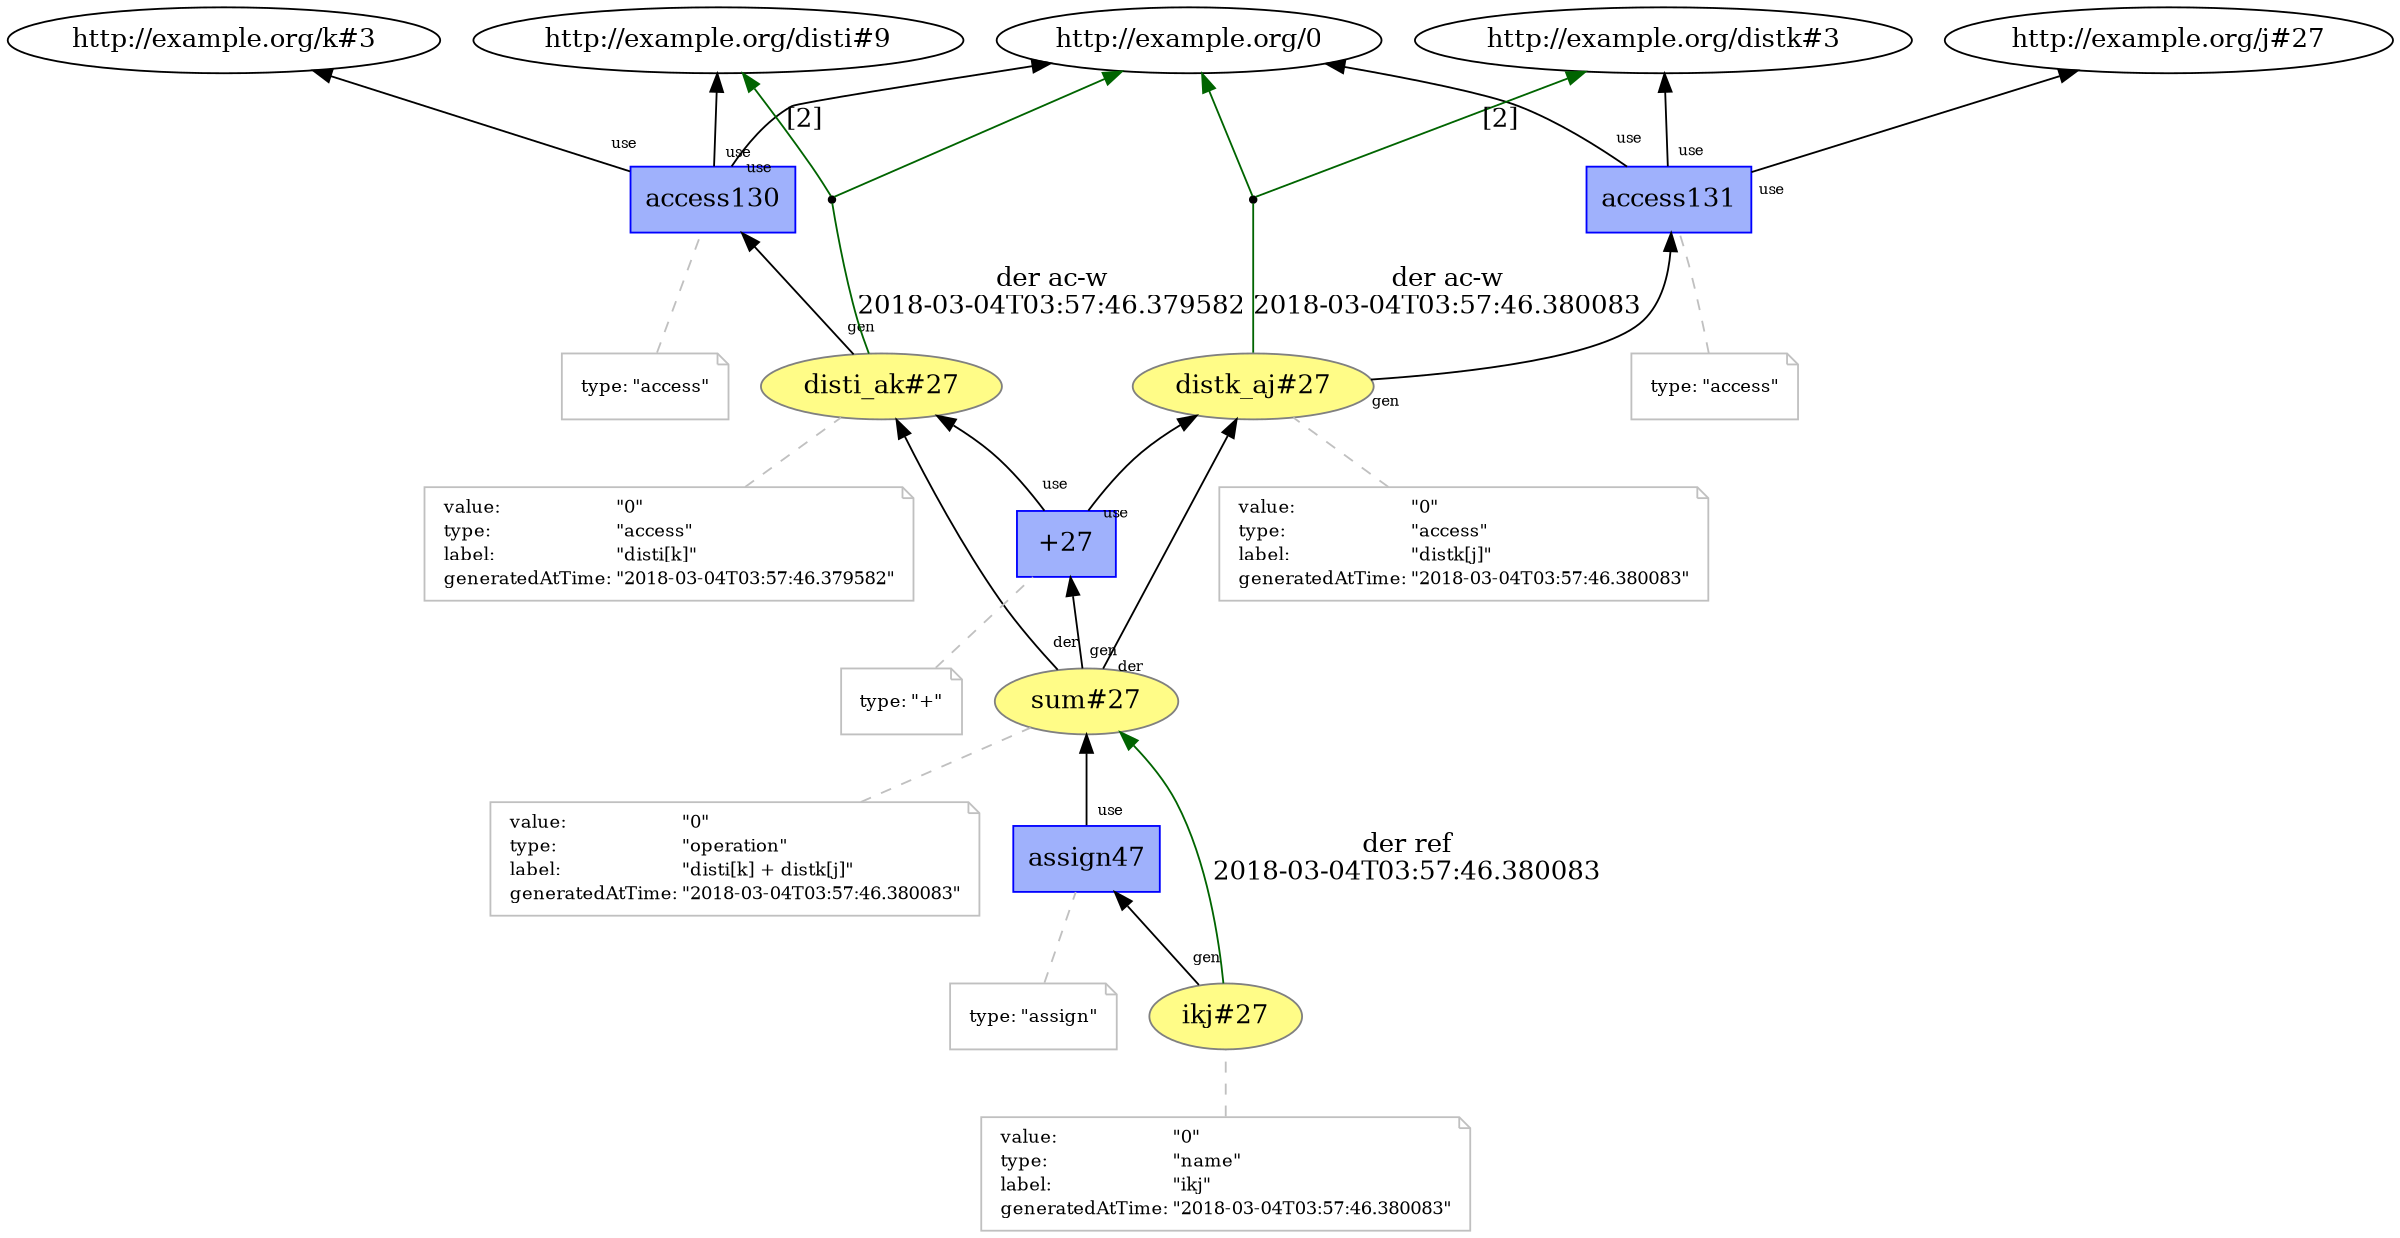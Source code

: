 digraph "PROV" { size="16,12"; rankdir="BT";
"http://example.org/disti_ak#27" [fillcolor="#FFFC87",color="#808080",style="filled",label="disti_ak#27",URL="http://example.org/disti_ak#27"]
"-attrs0" [color="gray",shape="note",fontsize="10",fontcolor="black",label=<<TABLE cellpadding="0" border="0">
	<TR>
	    <TD align="left">value:</TD>
	    <TD align="left">&quot;0&quot;</TD>
	</TR>
	<TR>
	    <TD align="left">type:</TD>
	    <TD align="left">&quot;access&quot;</TD>
	</TR>
	<TR>
	    <TD align="left">label:</TD>
	    <TD align="left">&quot;disti[k]&quot;</TD>
	</TR>
	<TR>
	    <TD align="left">generatedAtTime:</TD>
	    <TD align="left">&quot;2018-03-04T03:57:46.379582&quot;</TD>
	</TR>
</TABLE>>]
"-attrs0" -> "http://example.org/disti_ak#27" [color="gray",style="dashed",arrowhead="none"]
"http://example.org/access130" [fillcolor="#9FB1FC",color="#0000FF",shape="polygon",sides="4",style="filled",label="access130",URL="http://example.org/access130"]
"-attrs1" [color="gray",shape="note",fontsize="10",fontcolor="black",label=<<TABLE cellpadding="0" border="0">
	<TR>
	    <TD align="left">type:</TD>
	    <TD align="left">&quot;access&quot;</TD>
	</TR>
</TABLE>>]
"-attrs1" -> "http://example.org/access130" [color="gray",style="dashed",arrowhead="none"]
"http://example.org/access130" -> "http://example.org/0" [labelfontsize="8",labeldistance="1.5",labelangle="60.0",rotation="20",taillabel="use"]
"bn0" [shape="point",label=""]
"http://example.org/disti_ak#27" -> "bn0" [arrowhead="none",color="darkgreen",label="der ac-w
2018-03-04T03:57:46.379582"]
"bn0" -> "http://example.org/disti#9" [labelfontsize="8",labeldistance="1.5",color="darkgreen",labelangle="60.0",rotation="20",label="[2]"]
"bn0" -> "http://example.org/0" [color="darkgreen"]
"http://example.org/disti_ak#27" -> "http://example.org/access130" [labelfontsize="8",labeldistance="1.5",labelangle="60.0",rotation="20",taillabel="gen"]
"http://example.org/access130" -> "http://example.org/disti#9" [labelfontsize="8",labeldistance="1.5",labelangle="60.0",rotation="20",taillabel="use"]
"http://example.org/access130" -> "http://example.org/k#3" [labelfontsize="8",labeldistance="1.5",labelangle="60.0",rotation="20",taillabel="use"]
"http://example.org/distk_aj#27" [fillcolor="#FFFC87",color="#808080",style="filled",label="distk_aj#27",URL="http://example.org/distk_aj#27"]
"-attrs2" [color="gray",shape="note",fontsize="10",fontcolor="black",label=<<TABLE cellpadding="0" border="0">
	<TR>
	    <TD align="left">value:</TD>
	    <TD align="left">&quot;0&quot;</TD>
	</TR>
	<TR>
	    <TD align="left">type:</TD>
	    <TD align="left">&quot;access&quot;</TD>
	</TR>
	<TR>
	    <TD align="left">label:</TD>
	    <TD align="left">&quot;distk[j]&quot;</TD>
	</TR>
	<TR>
	    <TD align="left">generatedAtTime:</TD>
	    <TD align="left">&quot;2018-03-04T03:57:46.380083&quot;</TD>
	</TR>
</TABLE>>]
"-attrs2" -> "http://example.org/distk_aj#27" [color="gray",style="dashed",arrowhead="none"]
"http://example.org/access131" [fillcolor="#9FB1FC",color="#0000FF",shape="polygon",sides="4",style="filled",label="access131",URL="http://example.org/access131"]
"-attrs3" [color="gray",shape="note",fontsize="10",fontcolor="black",label=<<TABLE cellpadding="0" border="0">
	<TR>
	    <TD align="left">type:</TD>
	    <TD align="left">&quot;access&quot;</TD>
	</TR>
</TABLE>>]
"-attrs3" -> "http://example.org/access131" [color="gray",style="dashed",arrowhead="none"]
"http://example.org/access131" -> "http://example.org/0" [labelfontsize="8",labeldistance="1.5",labelangle="60.0",rotation="20",taillabel="use"]
"bn1" [shape="point",label=""]
"http://example.org/distk_aj#27" -> "bn1" [arrowhead="none",color="darkgreen",label="der ac-w
2018-03-04T03:57:46.380083"]
"bn1" -> "http://example.org/distk#3" [labelfontsize="8",labeldistance="1.5",color="darkgreen",labelangle="60.0",rotation="20",label="[2]"]
"bn1" -> "http://example.org/0" [color="darkgreen"]
"http://example.org/distk_aj#27" -> "http://example.org/access131" [labelfontsize="8",labeldistance="1.5",labelangle="60.0",rotation="20",taillabel="gen"]
"http://example.org/access131" -> "http://example.org/distk#3" [labelfontsize="8",labeldistance="1.5",labelangle="60.0",rotation="20",taillabel="use"]
"http://example.org/access131" -> "http://example.org/j#27" [labelfontsize="8",labeldistance="1.5",labelangle="60.0",rotation="20",taillabel="use"]
"http://example.org/sum#27" [fillcolor="#FFFC87",color="#808080",style="filled",label="sum#27",URL="http://example.org/sum#27"]
"-attrs4" [color="gray",shape="note",fontsize="10",fontcolor="black",label=<<TABLE cellpadding="0" border="0">
	<TR>
	    <TD align="left">value:</TD>
	    <TD align="left">&quot;0&quot;</TD>
	</TR>
	<TR>
	    <TD align="left">type:</TD>
	    <TD align="left">&quot;operation&quot;</TD>
	</TR>
	<TR>
	    <TD align="left">label:</TD>
	    <TD align="left">&quot;disti[k] + distk[j]&quot;</TD>
	</TR>
	<TR>
	    <TD align="left">generatedAtTime:</TD>
	    <TD align="left">&quot;2018-03-04T03:57:46.380083&quot;</TD>
	</TR>
</TABLE>>]
"-attrs4" -> "http://example.org/sum#27" [color="gray",style="dashed",arrowhead="none"]
"http://example.org/+27" [fillcolor="#9FB1FC",color="#0000FF",shape="polygon",sides="4",style="filled",label="+27",URL="http://example.org/+27"]
"-attrs5" [color="gray",shape="note",fontsize="10",fontcolor="black",label=<<TABLE cellpadding="0" border="0">
	<TR>
	    <TD align="left">type:</TD>
	    <TD align="left">&quot;+&quot;</TD>
	</TR>
</TABLE>>]
"-attrs5" -> "http://example.org/+27" [color="gray",style="dashed",arrowhead="none"]
"http://example.org/+27" -> "http://example.org/disti_ak#27" [labelfontsize="8",labeldistance="1.5",labelangle="60.0",rotation="20",taillabel="use"]
"http://example.org/sum#27" -> "http://example.org/disti_ak#27" [labelfontsize="8",labeldistance="1.5",labelangle="60.0",rotation="20",taillabel="der"]
"http://example.org/+27" -> "http://example.org/distk_aj#27" [labelfontsize="8",labeldistance="1.5",labelangle="60.0",rotation="20",taillabel="use"]
"http://example.org/sum#27" -> "http://example.org/distk_aj#27" [labelfontsize="8",labeldistance="1.5",labelangle="60.0",rotation="20",taillabel="der"]
"http://example.org/sum#27" -> "http://example.org/+27" [labelfontsize="8",labeldistance="1.5",labelangle="60.0",rotation="20",taillabel="gen"]
"http://example.org/ikj#27" [fillcolor="#FFFC87",color="#808080",style="filled",label="ikj#27",URL="http://example.org/ikj#27"]
"-attrs6" [color="gray",shape="note",fontsize="10",fontcolor="black",label=<<TABLE cellpadding="0" border="0">
	<TR>
	    <TD align="left">value:</TD>
	    <TD align="left">&quot;0&quot;</TD>
	</TR>
	<TR>
	    <TD align="left">type:</TD>
	    <TD align="left">&quot;name&quot;</TD>
	</TR>
	<TR>
	    <TD align="left">label:</TD>
	    <TD align="left">&quot;ikj&quot;</TD>
	</TR>
	<TR>
	    <TD align="left">generatedAtTime:</TD>
	    <TD align="left">&quot;2018-03-04T03:57:46.380083&quot;</TD>
	</TR>
</TABLE>>]
"-attrs6" -> "http://example.org/ikj#27" [color="gray",style="dashed",arrowhead="none"]
"http://example.org/assign47" [fillcolor="#9FB1FC",color="#0000FF",shape="polygon",sides="4",style="filled",label="assign47",URL="http://example.org/assign47"]
"-attrs7" [color="gray",shape="note",fontsize="10",fontcolor="black",label=<<TABLE cellpadding="0" border="0">
	<TR>
	    <TD align="left">type:</TD>
	    <TD align="left">&quot;assign&quot;</TD>
	</TR>
</TABLE>>]
"-attrs7" -> "http://example.org/assign47" [color="gray",style="dashed",arrowhead="none"]
"http://example.org/assign47" -> "http://example.org/sum#27" [labelfontsize="8",labeldistance="1.5",labelangle="60.0",rotation="20",taillabel="use"]
"http://example.org/ikj#27" -> "http://example.org/sum#27" [labelfontsize="8",labeldistance="1.5",color="darkgreen",labelangle="60.0",rotation="20",label="der ref
2018-03-04T03:57:46.380083"]
"http://example.org/ikj#27" -> "http://example.org/assign47" [labelfontsize="8",labeldistance="1.5",labelangle="60.0",rotation="20",taillabel="gen"]
}